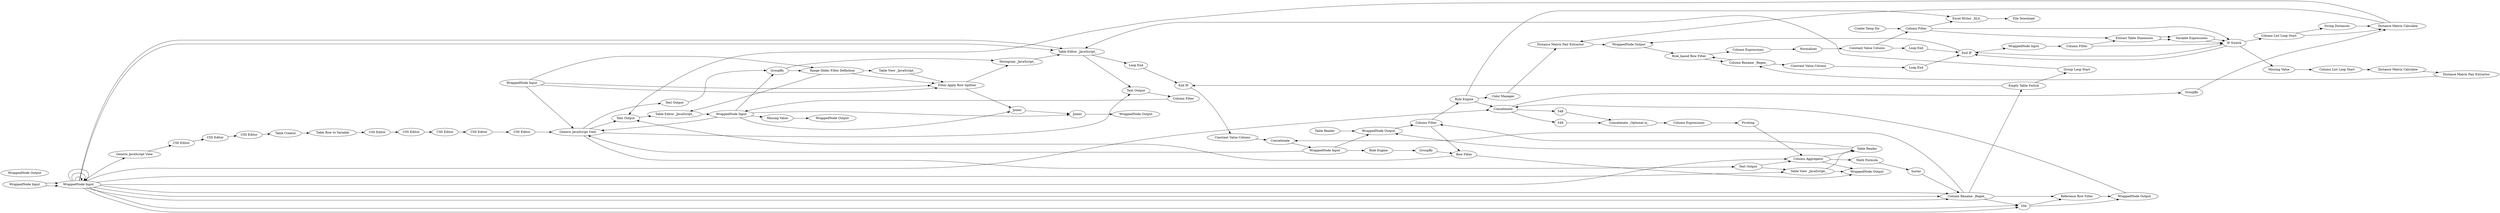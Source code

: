 digraph {
	223 [label="Generic JavaScript View"]
	329 [label="Create Temp Dir"]
	338 [label="File Download"]
	465 [label="WrappedNode Input"]
	466 [label="WrappedNode Output"]
	468 [label="Rule Engine"]
	469 [label="Color Manager"]
	470 [label="Rule Engine"]
	471 [label=GroupBy]
	472 [label="Table Row to Variable"]
	473 [label="Data Explorer _JavaScript_"]
	474 [label="Excel Writer _XLS_"]
	475 [label="String Manipulation _Variable_"]
	577 [label="Text Output"]
	605 [label="Column Filter"]
	606 [label="Column Resorter"]
	608 [label=GroupBy]
	609 [label="Table Row to Variable"]
	610 [label="Rule Engine"]
	558 [label="Group Loop Start"]
	566 [label="Loop End"]
	567 [label=Concatenate]
	223 [label="Generic JavaScript View"]
	559 [label="Row Filter"]
	561 [label=Joiner]
	562 [label="Color Manager"]
	564 [label="Column Appender"]
	565 [label="Row Filter"]
	570 [label="WrappedNode Output"]
	571 [label="Table Editor _JavaScript_"]
	572 [label="Table Editor _JavaScript_"]
	574 [label="Missing Value"]
	575 [label="WrappedNode Input"]
	576 [label="Column Filter"]
	577 [label="Text Output"]
	580 [label="Empty Table Switch"]
	581 [label="End IF"]
	582 [label="Constant Value Column"]
	223 [label="Generic JavaScript View"]
	664 [label="Generic JavaScript View"]
	1156 [label="Table Creator"]
	1157 [label="Table Row to Variable"]
	1159 [label="CSS Editor"]
	1160 [label="CSS Editor"]
	1161 [label="CSS Editor"]
	1162 [label="CSS Editor"]
	1164 [label="CSS Editor"]
	1165 [label="CSS Editor"]
	1166 [label="CSS Editor"]
	1167 [label="CSS Editor"]
	545 [label="Text Output"]
	597 [label="Table View _JavaScript_"]
	598 [label="Table View _JavaScript_"]
	599 [label="WrappedNode Input"]
	602 [label=Concatenate]
	606 [label="Column Filter"]
	607 [label="WrappedNode Output"]
	609 [label="Row Filter"]
	223 [label="Generic JavaScript View"]
	508 [label=GroupBy]
	509 [label=Joiner]
	510 [label=Joiner]
	555 [label="WrappedNode Output"]
	559 [label="Range Slider Filter Definition"]
	560 [label="Table View _JavaScript_"]
	561 [label="Filter Apply Row Splitter"]
	562 [label="Histogram _JavaScript_"]
	563 [label="Text Output"]
	564 [label="WrappedNode Input"]
	565 [label="Text Output"]
	557 [label="Reference Row Filter"]
	470 [label=Concatenate]
	487 [label="Concatenate _Optional in_"]
	523 [label="Column Expressions"]
	542 [label=Pivoting]
	472 [label="Distance Matrix Calculate"]
	473 [label="Distance Matrix Pair Extractor"]
	475 [label="Column Filter"]
	477 [label="Column List Loop Start"]
	478 [label="Loop End"]
	483 [label="Rule_based Row Filter"]
	488 [label="String Distances"]
	513 [label="Constant Value Column"]
	514 [label="WrappedNode Input"]
	515 [label="WrappedNode Output"]
	516 [label="Column Rename _Regex_"]
	517 [label="Column Expressions"]
	520 [label="End IF"]
	521 [label="Extract Table Dimension"]
	526 [label="IF Switch"]
	527 [label="Variable Expressions"]
	479 [label="Column Filter"]
	480 [label="Distance Matrix Pair Extractor"]
	481 [label="Column List Loop Start"]
	482 [label="Loop End"]
	483 [label="Rule_based Row Filter"]
	484 [label="Distance Matrix Calculate"]
	485 [label="Missing Value"]
	486 [label=Normalizer]
	514 [label="Constant Value Column"]
	515 [label="WrappedNode Input"]
	516 [label="WrappedNode Output"]
	517 [label="Column Rename _Regex_"]
	518 [label="Column Expressions"]
	520 [label="End IF"]
	521 [label="Extract Table Dimension"]
	526 [label="IF Switch"]
	527 [label="Variable Expressions"]
	554 [label="Math Formula"]
	594 [label=Sorter]
	598 [label="Column Aggregator"]
	599 [label="Reference Column Filter"]
	600 [label="Reference Column Filter"]
	601 [label="Column Rename _Regex_"]
	599 [label="WrappedNode Input"]
	600 [label="WrappedNode Output"]
	602 [label="Table Reader"]
	603 [label="Table Reader"]
	604 [label="WrappedNode Input"]
	605 [label="WrappedNode Output"]
	329 -> 475
	465 -> 605
	465 -> 223
	465 -> 610
	468 -> 469
	468 -> 470
	468 -> 474
	469 -> 473
	470 -> 471
	471 -> 472
	472 -> 577
	474 -> 338
	475 -> 474
	605 -> 606
	606 -> 468
	608 -> 609
	609 -> 577
	610 -> 608
	223 -> 577
	559 -> 571
	561 -> 562
	562 -> 572
	564 -> 574
	565 -> 576
	571 -> 564
	572 -> 565
	574 -> 570
	575 -> 223
	575 -> 561
	575 -> 561
	575 -> 559
	576 -> 564
	577 -> 571
	664 -> 1159
	1156 -> 1157
	1157 -> 1161
	1159 -> 1167
	1160 -> 1156
	1161 -> 1162
	1162 -> 1164
	1164 -> 1165
	1165 -> 1166
	1167 -> 1160
	223 -> 545
	1166 -> 223
	545 -> 597
	545 -> 598
	597 -> 607
	597 -> 602
	598 -> 607
	598 -> 602
	599 -> 598
	599 -> 597
	599 -> 664
	602 -> 606
	606 -> 609
	609 -> 607
	223 -> 565
	223 -> 563
	508 -> 562
	508 -> 559
	509 -> 510
	510 -> 555
	559 -> 561
	559 -> 560
	560 -> 561
	561 -> 509
	563 -> 508
	564 -> 508
	564 -> 509
	564 -> 510
	564 -> 223
	472 -> 473
	473 -> 516
	475 -> 521
	475 -> 526
	477 -> 472
	477 -> 488
	478 -> 520
	483 -> 517
	488 -> 472
	513 -> 478
	514 -> 475
	516 -> 483
	517 -> 513
	520 -> 515
	521 -> 527
	526 -> 520
	526 -> 477
	527 -> 526
	479 -> 526
	479 -> 521
	480 -> 517
	481 -> 484
	482 -> 520
	483 -> 518
	484 -> 480
	485 -> 481
	486 -> 514
	514 -> 482
	515 -> 479
	517 -> 483
	518 -> 486
	520 -> 516
	521 -> 527
	526 -> 520
	526 -> 485
	527 -> 526
	470 -> 548
	470 -> 549
	487 -> 523
	523 -> 542
	542 -> 598
	548 -> 487
	549 -> 487
	554 -> 594
	594 -> 601
	598 -> 554
	599 -> 470
	600 -> 470
	556 -> 557
	556 -> 600
	557 -> 600
	601 -> 557
	601 -> 556
	599 -> 599
	599 -> 599
	599 -> 599
	599 -> 556
	599 -> 556
	602 -> 605
	603 -> 605
	558 -> 572
	566 -> 581
	567 -> 465
	572 -> 566
	580 -> 581
	580 -> 558
	581 -> 582
	582 -> 567
	599 -> 572
	599 -> 572
	599 -> 601
	599 -> 601
	599 -> 601
	601 -> 567
	601 -> 580
	604 -> 599
	604 -> 599
	rankdir=LR
}

